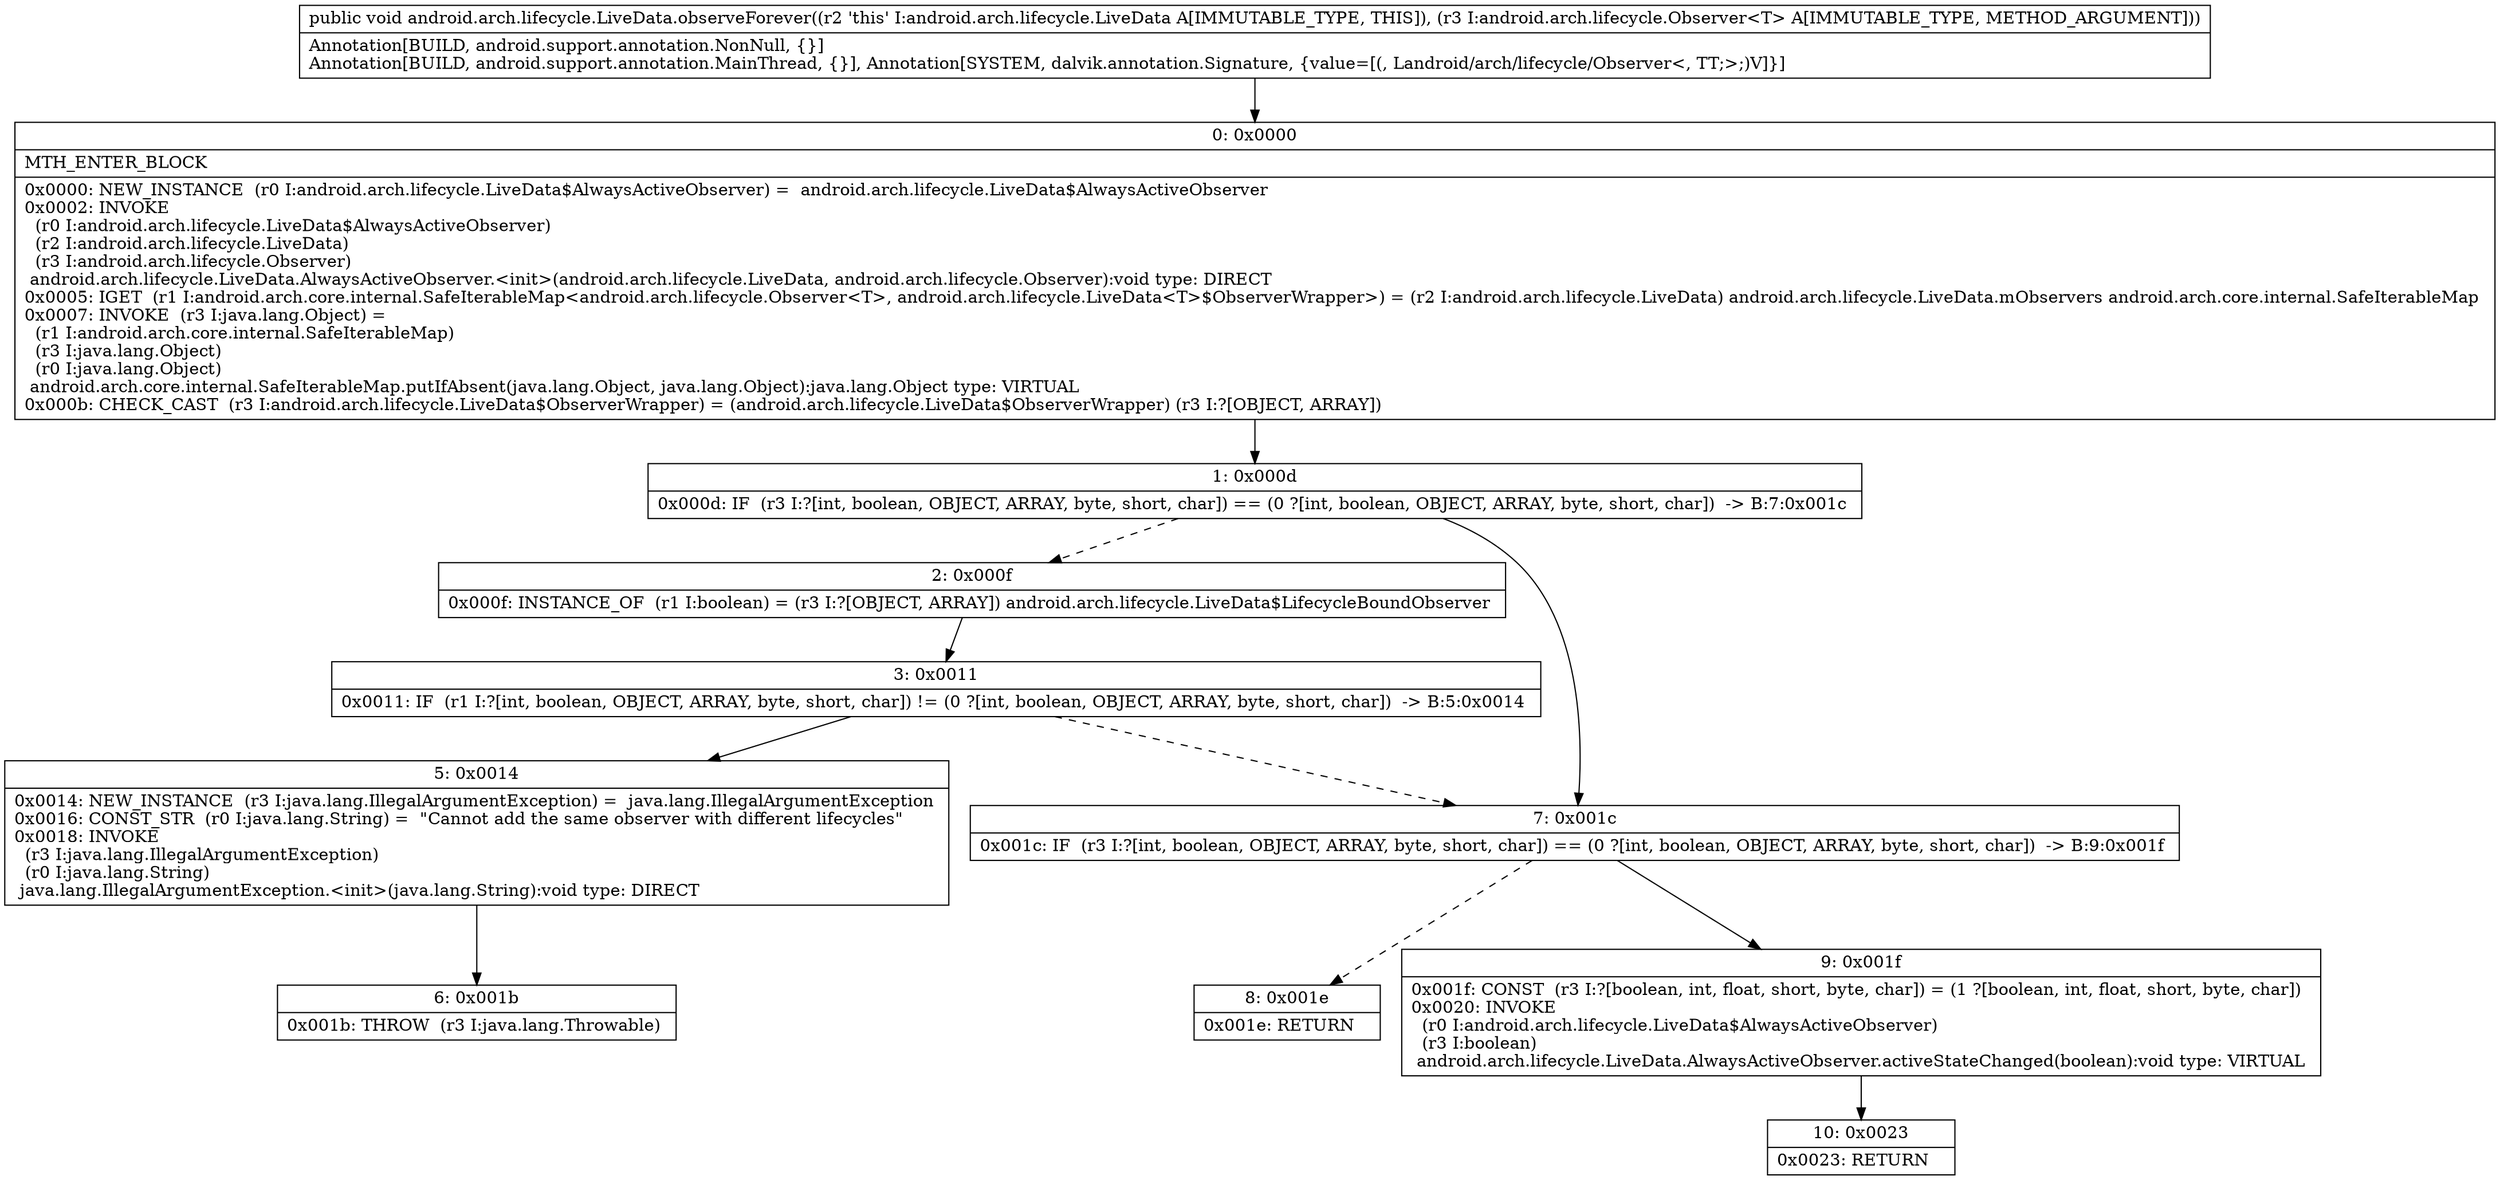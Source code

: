 digraph "CFG forandroid.arch.lifecycle.LiveData.observeForever(Landroid\/arch\/lifecycle\/Observer;)V" {
Node_0 [shape=record,label="{0\:\ 0x0000|MTH_ENTER_BLOCK\l|0x0000: NEW_INSTANCE  (r0 I:android.arch.lifecycle.LiveData$AlwaysActiveObserver) =  android.arch.lifecycle.LiveData$AlwaysActiveObserver \l0x0002: INVOKE  \l  (r0 I:android.arch.lifecycle.LiveData$AlwaysActiveObserver)\l  (r2 I:android.arch.lifecycle.LiveData)\l  (r3 I:android.arch.lifecycle.Observer)\l android.arch.lifecycle.LiveData.AlwaysActiveObserver.\<init\>(android.arch.lifecycle.LiveData, android.arch.lifecycle.Observer):void type: DIRECT \l0x0005: IGET  (r1 I:android.arch.core.internal.SafeIterableMap\<android.arch.lifecycle.Observer\<T\>, android.arch.lifecycle.LiveData\<T\>$ObserverWrapper\>) = (r2 I:android.arch.lifecycle.LiveData) android.arch.lifecycle.LiveData.mObservers android.arch.core.internal.SafeIterableMap \l0x0007: INVOKE  (r3 I:java.lang.Object) = \l  (r1 I:android.arch.core.internal.SafeIterableMap)\l  (r3 I:java.lang.Object)\l  (r0 I:java.lang.Object)\l android.arch.core.internal.SafeIterableMap.putIfAbsent(java.lang.Object, java.lang.Object):java.lang.Object type: VIRTUAL \l0x000b: CHECK_CAST  (r3 I:android.arch.lifecycle.LiveData$ObserverWrapper) = (android.arch.lifecycle.LiveData$ObserverWrapper) (r3 I:?[OBJECT, ARRAY]) \l}"];
Node_1 [shape=record,label="{1\:\ 0x000d|0x000d: IF  (r3 I:?[int, boolean, OBJECT, ARRAY, byte, short, char]) == (0 ?[int, boolean, OBJECT, ARRAY, byte, short, char])  \-\> B:7:0x001c \l}"];
Node_2 [shape=record,label="{2\:\ 0x000f|0x000f: INSTANCE_OF  (r1 I:boolean) = (r3 I:?[OBJECT, ARRAY]) android.arch.lifecycle.LiveData$LifecycleBoundObserver \l}"];
Node_3 [shape=record,label="{3\:\ 0x0011|0x0011: IF  (r1 I:?[int, boolean, OBJECT, ARRAY, byte, short, char]) != (0 ?[int, boolean, OBJECT, ARRAY, byte, short, char])  \-\> B:5:0x0014 \l}"];
Node_5 [shape=record,label="{5\:\ 0x0014|0x0014: NEW_INSTANCE  (r3 I:java.lang.IllegalArgumentException) =  java.lang.IllegalArgumentException \l0x0016: CONST_STR  (r0 I:java.lang.String) =  \"Cannot add the same observer with different lifecycles\" \l0x0018: INVOKE  \l  (r3 I:java.lang.IllegalArgumentException)\l  (r0 I:java.lang.String)\l java.lang.IllegalArgumentException.\<init\>(java.lang.String):void type: DIRECT \l}"];
Node_6 [shape=record,label="{6\:\ 0x001b|0x001b: THROW  (r3 I:java.lang.Throwable) \l}"];
Node_7 [shape=record,label="{7\:\ 0x001c|0x001c: IF  (r3 I:?[int, boolean, OBJECT, ARRAY, byte, short, char]) == (0 ?[int, boolean, OBJECT, ARRAY, byte, short, char])  \-\> B:9:0x001f \l}"];
Node_8 [shape=record,label="{8\:\ 0x001e|0x001e: RETURN   \l}"];
Node_9 [shape=record,label="{9\:\ 0x001f|0x001f: CONST  (r3 I:?[boolean, int, float, short, byte, char]) = (1 ?[boolean, int, float, short, byte, char]) \l0x0020: INVOKE  \l  (r0 I:android.arch.lifecycle.LiveData$AlwaysActiveObserver)\l  (r3 I:boolean)\l android.arch.lifecycle.LiveData.AlwaysActiveObserver.activeStateChanged(boolean):void type: VIRTUAL \l}"];
Node_10 [shape=record,label="{10\:\ 0x0023|0x0023: RETURN   \l}"];
MethodNode[shape=record,label="{public void android.arch.lifecycle.LiveData.observeForever((r2 'this' I:android.arch.lifecycle.LiveData A[IMMUTABLE_TYPE, THIS]), (r3 I:android.arch.lifecycle.Observer\<T\> A[IMMUTABLE_TYPE, METHOD_ARGUMENT]))  | Annotation[BUILD, android.support.annotation.NonNull, \{\}]\lAnnotation[BUILD, android.support.annotation.MainThread, \{\}], Annotation[SYSTEM, dalvik.annotation.Signature, \{value=[(, Landroid\/arch\/lifecycle\/Observer\<, TT;\>;)V]\}]\l}"];
MethodNode -> Node_0;
Node_0 -> Node_1;
Node_1 -> Node_2[style=dashed];
Node_1 -> Node_7;
Node_2 -> Node_3;
Node_3 -> Node_5;
Node_3 -> Node_7[style=dashed];
Node_5 -> Node_6;
Node_7 -> Node_8[style=dashed];
Node_7 -> Node_9;
Node_9 -> Node_10;
}

